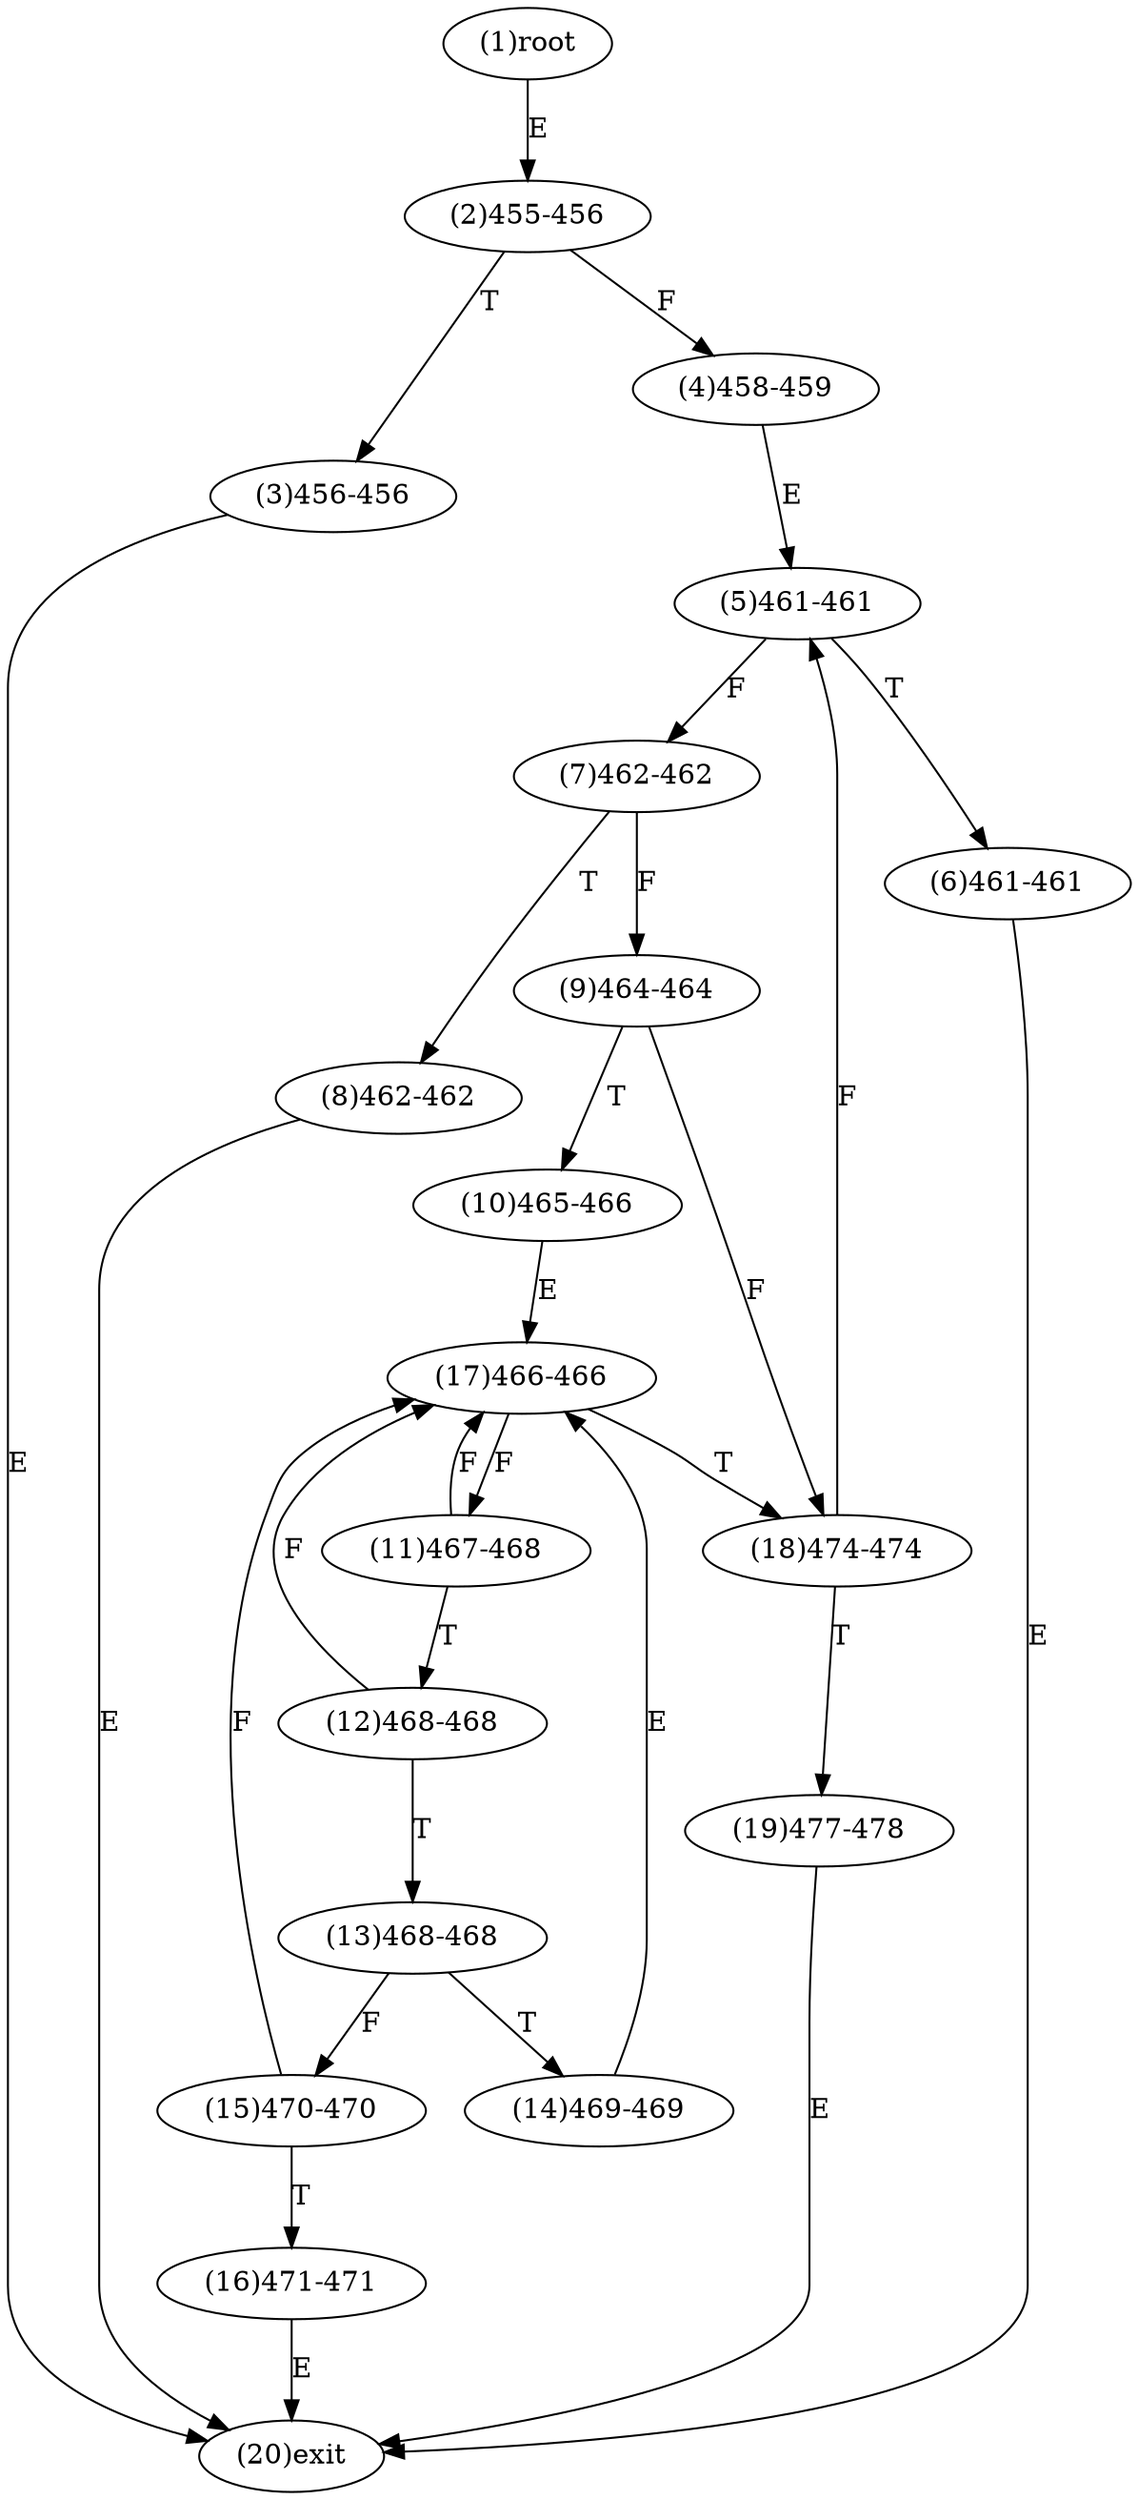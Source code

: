 digraph "" { 
1[ label="(1)root"];
2[ label="(2)455-456"];
3[ label="(3)456-456"];
4[ label="(4)458-459"];
5[ label="(5)461-461"];
6[ label="(6)461-461"];
7[ label="(7)462-462"];
8[ label="(8)462-462"];
9[ label="(9)464-464"];
10[ label="(10)465-466"];
11[ label="(11)467-468"];
12[ label="(12)468-468"];
13[ label="(13)468-468"];
14[ label="(14)469-469"];
15[ label="(15)470-470"];
17[ label="(17)466-466"];
16[ label="(16)471-471"];
19[ label="(19)477-478"];
18[ label="(18)474-474"];
20[ label="(20)exit"];
1->2[ label="E"];
2->4[ label="F"];
2->3[ label="T"];
3->20[ label="E"];
4->5[ label="E"];
5->7[ label="F"];
5->6[ label="T"];
6->20[ label="E"];
7->9[ label="F"];
7->8[ label="T"];
8->20[ label="E"];
9->18[ label="F"];
9->10[ label="T"];
10->17[ label="E"];
11->17[ label="F"];
11->12[ label="T"];
12->17[ label="F"];
12->13[ label="T"];
13->15[ label="F"];
13->14[ label="T"];
14->17[ label="E"];
15->17[ label="F"];
15->16[ label="T"];
16->20[ label="E"];
17->11[ label="F"];
17->18[ label="T"];
18->5[ label="F"];
18->19[ label="T"];
19->20[ label="E"];
}
